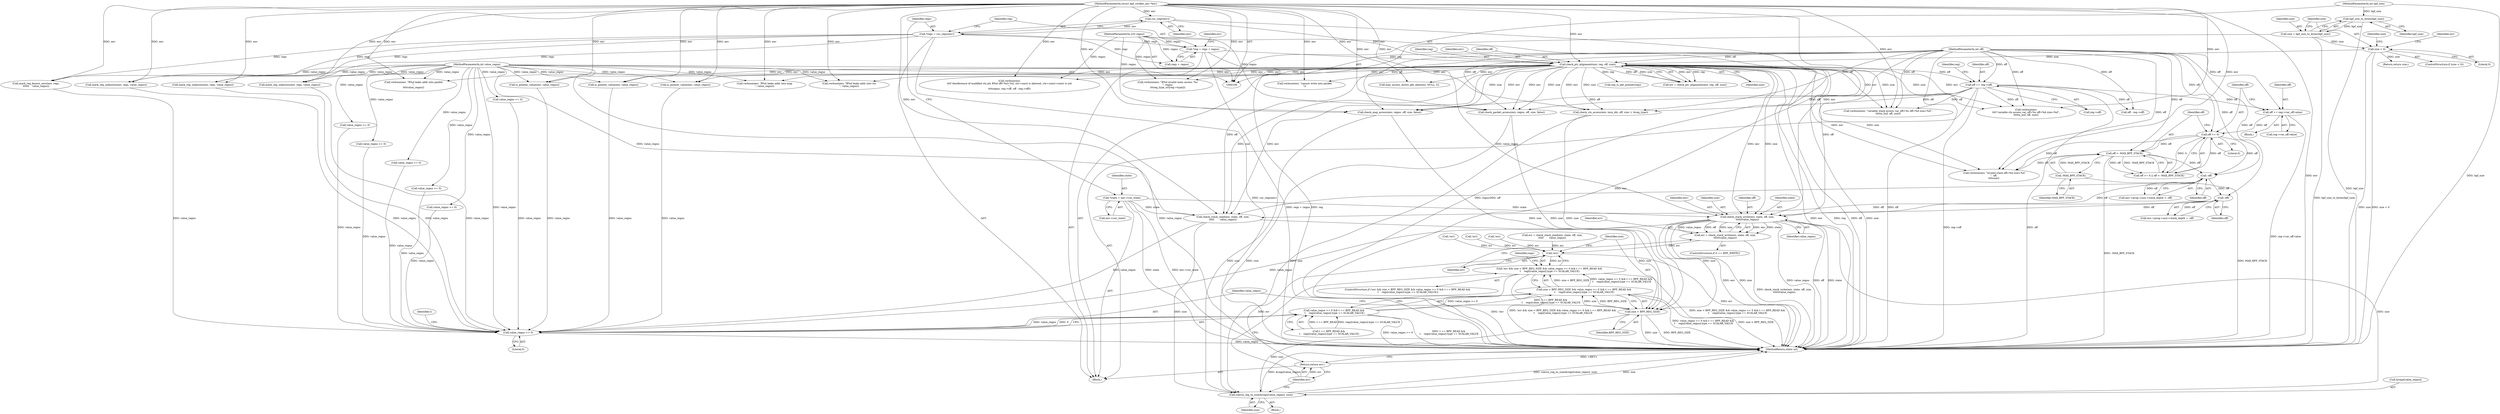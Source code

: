 digraph "0_linux_0c17d1d2c61936401f4702e1846e2c19b200f958_1@API" {
"1000442" [label="(Call,check_stack_write(env, state, off, size,\n\t\t\t\t\t\tvalue_regno))"];
"1000149" [label="(Call,check_ptr_alignment(env, reg, off, size))"];
"1000124" [label="(Call,cur_regs(env))"];
"1000107" [label="(MethodParameterIn,struct bpf_verifier_env *env)"];
"1000127" [label="(Call,*reg = regs + regno)"];
"1000122" [label="(Call,*regs = cur_regs(env))"];
"1000109" [label="(MethodParameterIn,u32 regno)"];
"1000110" [label="(MethodParameterIn,int off)"];
"1000142" [label="(Call,size < 0)"];
"1000137" [label="(Call,size = bpf_size_to_bytes(bpf_size))"];
"1000139" [label="(Call,bpf_size_to_bytes(bpf_size))"];
"1000111" [label="(MethodParameterIn,int bpf_size)"];
"1000116" [label="(Call,*state = env->cur_state)"];
"1000424" [label="(Call,-off)"];
"1000402" [label="(Call,off < -MAX_BPF_STACK)"];
"1000399" [label="(Call,off >= 0)"];
"1000390" [label="(Call,off += reg->var_off.value)"];
"1000158" [label="(Call,off += reg->off)"];
"1000404" [label="(Call,-MAX_BPF_STACK)"];
"1000434" [label="(Call,-off)"];
"1000113" [label="(MethodParameterIn,int value_regno)"];
"1000440" [label="(Call,err = check_stack_write(env, state, off, size,\n\t\t\t\t\t\tvalue_regno))"];
"1000538" [label="(Call,!err)"];
"1000537" [label="(Call,!err && size < BPF_REG_SIZE && value_regno >= 0 && t == BPF_READ &&\n \t    regs[value_regno].type == SCALAR_VALUE)"];
"1000566" [label="(Return,return err;)"];
"1000541" [label="(Call,size < BPF_REG_SIZE)"];
"1000540" [label="(Call,size < BPF_REG_SIZE && value_regno >= 0 && t == BPF_READ &&\n \t    regs[value_regno].type == SCALAR_VALUE)"];
"1000560" [label="(Call,coerce_reg_to_size(&regs[value_regno], size))"];
"1000545" [label="(Call,value_regno >= 0)"];
"1000544" [label="(Call,value_regno >= 0 && t == BPF_READ &&\n \t    regs[value_regno].type == SCALAR_VALUE)"];
"1000538" [label="(Call,!err)"];
"1000321" [label="(Call,mark_reg_unknown(env, regs, value_regno))"];
"1000473" [label="(Call,verbose(env, \"cannot write into packet\n\"))"];
"1000116" [label="(Call,*state = env->cur_state)"];
"1000192" [label="(Call,check_map_access(env, regno, off, size, false))"];
"1000544" [label="(Call,value_regno >= 0 && t == BPF_READ &&\n \t    regs[value_regno].type == SCALAR_VALUE)"];
"1000183" [label="(Call,verbose(env, \"R%d leaks addr into map\n\", value_regno))"];
"1000381" [label="(Call,verbose(env, \"variable stack access var_off=%s off=%d size=%d\",\n\t\t\t\ttn_buf, off, size))"];
"1000425" [label="(Identifier,off)"];
"1000443" [label="(Identifier,env)"];
"1000125" [label="(Identifier,env)"];
"1000109" [label="(MethodParameterIn,u32 regno)"];
"1000561" [label="(Call,&regs[value_regno])"];
"1000446" [label="(Identifier,size)"];
"1000445" [label="(Identifier,off)"];
"1000426" [label="(Call,env->prog->aux->stack_depth = -off)"];
"1000257" [label="(Call,off - reg->off)"];
"1000231" [label="(Call,value_regno >= 0)"];
"1000110" [label="(MethodParameterIn,int off)"];
"1000537" [label="(Call,!err && size < BPF_REG_SIZE && value_regno >= 0 && t == BPF_READ &&\n \t    regs[value_regno].type == SCALAR_VALUE)"];
"1000542" [label="(Identifier,size)"];
"1000166" [label="(Identifier,reg)"];
"1000440" [label="(Call,err = check_stack_write(env, state, off, size,\n\t\t\t\t\t\tvalue_regno))"];
"1000140" [label="(Identifier,bpf_size)"];
"1000128" [label="(Identifier,reg)"];
"1000539" [label="(Identifier,err)"];
"1000560" [label="(Call,coerce_reg_to_size(&regs[value_regno], size))"];
"1000435" [label="(Identifier,off)"];
"1000407" [label="(Call,verbose(env, \"invalid stack off=%d size=%d\n\", off,\n\t\t\t\tsize))"];
"1000143" [label="(Identifier,size)"];
"1000250" [label="(Call,verbose(env,\n\t\t\t\t\"dereference of modified ctx ptr R%d off=%d+%d, ctx+const is allowed, ctx+const+const is not\n\",\n\t\t\t\tregno, reg->off, off - reg->off))"];
"1000565" [label="(Identifier,size)"];
"1000391" [label="(Identifier,off)"];
"1000568" [label="(MethodReturn,static int)"];
"1000559" [label="(Block,)"];
"1000563" [label="(Identifier,regs)"];
"1000547" [label="(Literal,0)"];
"1000390" [label="(Call,off += reg->var_off.value)"];
"1000488" [label="(Call,is_pointer_value(env, value_regno))"];
"1000127" [label="(Call,*reg = regs + regno)"];
"1000151" [label="(Identifier,reg)"];
"1000404" [label="(Call,-MAX_BPF_STACK)"];
"1000459" [label="(Call,reg_is_pkt_pointer(reg))"];
"1000286" [label="(Call,verbose(env,\n\t\t\t\t\"variable ctx access var_off=%s off=%d size=%d\",\n\t\t\t\ttn_buf, off, size))"];
"1000200" [label="(Call,!err)"];
"1000566" [label="(Return,return err;)"];
"1000113" [label="(MethodParameterIn,int value_regno)"];
"1000137" [label="(Call,size = bpf_size_to_bytes(bpf_size))"];
"1000117" [label="(Identifier,state)"];
"1000111" [label="(MethodParameterIn,int bpf_size)"];
"1000135" [label="(Identifier,err)"];
"1000545" [label="(Call,value_regno >= 0)"];
"1000147" [label="(Call,err = check_ptr_alignment(env, reg, off, size))"];
"1000548" [label="(Call,t == BPF_READ &&\n \t    regs[value_regno].type == SCALAR_VALUE)"];
"1000543" [label="(Identifier,BPF_REG_SIZE)"];
"1000149" [label="(Call,check_ptr_alignment(env, reg, off, size))"];
"1000399" [label="(Call,off >= 0)"];
"1000401" [label="(Literal,0)"];
"1000515" [label="(Call,value_regno >= 0)"];
"1000402" [label="(Call,off < -MAX_BPF_STACK)"];
"1000546" [label="(Identifier,value_regno)"];
"1000238" [label="(Call,verbose(env, \"R%d leaks addr into ctx\n\", value_regno))"];
"1000444" [label="(Identifier,state)"];
"1000398" [label="(Call,off >= 0 || off < -MAX_BPF_STACK)"];
"1000468" [label="(Call,may_access_direct_pkt_data(env, NULL, t))"];
"1000550" [label="(Identifier,t)"];
"1000400" [label="(Identifier,off)"];
"1000158" [label="(Call,off += reg->off)"];
"1000144" [label="(Literal,0)"];
"1000129" [label="(Call,regs + regno)"];
"1000449" [label="(Call,err = check_stack_read(env, state, off, size,\n\t\t\t\t\t       value_regno))"];
"1000114" [label="(Block,)"];
"1000492" [label="(Call,verbose(env, \"R%d leaks addr into packet\n\",\n\t\t\t\tvalue_regno))"];
"1000416" [label="(Call,env->prog->aux->stack_depth < -off)"];
"1000540" [label="(Call,size < BPF_REG_SIZE && value_regno >= 0 && t == BPF_READ &&\n \t    regs[value_regno].type == SCALAR_VALUE)"];
"1000124" [label="(Call,cur_regs(env))"];
"1000138" [label="(Identifier,size)"];
"1000142" [label="(Call,size < 0)"];
"1000451" [label="(Call,check_stack_read(env, state, off, size,\n\t\t\t\t\t       value_regno))"];
"1000485" [label="(Call,value_regno >= 0)"];
"1000206" [label="(Call,value_regno >= 0)"];
"1000447" [label="(Identifier,value_regno)"];
"1000176" [label="(Call,value_regno >= 0)"];
"1000541" [label="(Call,size < BPF_REG_SIZE)"];
"1000150" [label="(Identifier,env)"];
"1000122" [label="(Call,*regs = cur_regs(env))"];
"1000139" [label="(Call,bpf_size_to_bytes(bpf_size))"];
"1000365" [label="(Block,)"];
"1000145" [label="(Return,return size;)"];
"1000307" [label="(Call,!err)"];
"1000509" [label="(Call,!err)"];
"1000518" [label="(Call,mark_reg_unknown(env, regs, value_regno))"];
"1000153" [label="(Identifier,size)"];
"1000313" [label="(Call,value_regno >= 0)"];
"1000209" [label="(Call,mark_reg_unknown(env, regs, value_regno))"];
"1000442" [label="(Call,check_stack_write(env, state, off, size,\n\t\t\t\t\t\tvalue_regno))"];
"1000234" [label="(Call,is_pointer_value(env, value_regno))"];
"1000123" [label="(Identifier,regs)"];
"1000107" [label="(MethodParameterIn,struct bpf_verifier_env *env)"];
"1000326" [label="(Call,mark_reg_known_zero(env, regs,\n\t\t\t\t\t\t    value_regno))"];
"1000441" [label="(Identifier,err)"];
"1000501" [label="(Call,check_packet_access(env, regno, off, size, false))"];
"1000148" [label="(Identifier,err)"];
"1000159" [label="(Identifier,off)"];
"1000524" [label="(Call,verbose(env, \"R%d invalid mem access '%s'\n\", regno,\n\t\t\treg_type_str[reg->type]))"];
"1000403" [label="(Identifier,off)"];
"1000152" [label="(Identifier,off)"];
"1000536" [label="(ControlStructure,if (!err && size < BPF_REG_SIZE && value_regno >= 0 && t == BPF_READ &&\n \t    regs[value_regno].type == SCALAR_VALUE))"];
"1000118" [label="(Call,env->cur_state)"];
"1000405" [label="(Identifier,MAX_BPF_STACK)"];
"1000141" [label="(ControlStructure,if (size < 0))"];
"1000392" [label="(Call,reg->var_off.value)"];
"1000297" [label="(Call,check_ctx_access(env, insn_idx, off, size, t, &reg_type))"];
"1000179" [label="(Call,is_pointer_value(env, value_regno))"];
"1000436" [label="(ControlStructure,if (t == BPF_WRITE))"];
"1000424" [label="(Call,-off)"];
"1000160" [label="(Call,reg->off)"];
"1000146" [label="(Identifier,size)"];
"1000434" [label="(Call,-off)"];
"1000567" [label="(Identifier,err)"];
"1000442" -> "1000440"  [label="AST: "];
"1000442" -> "1000447"  [label="CFG: "];
"1000443" -> "1000442"  [label="AST: "];
"1000444" -> "1000442"  [label="AST: "];
"1000445" -> "1000442"  [label="AST: "];
"1000446" -> "1000442"  [label="AST: "];
"1000447" -> "1000442"  [label="AST: "];
"1000440" -> "1000442"  [label="CFG: "];
"1000442" -> "1000568"  [label="DDG: env"];
"1000442" -> "1000568"  [label="DDG: size"];
"1000442" -> "1000568"  [label="DDG: value_regno"];
"1000442" -> "1000568"  [label="DDG: off"];
"1000442" -> "1000568"  [label="DDG: state"];
"1000442" -> "1000440"  [label="DDG: env"];
"1000442" -> "1000440"  [label="DDG: state"];
"1000442" -> "1000440"  [label="DDG: value_regno"];
"1000442" -> "1000440"  [label="DDG: off"];
"1000442" -> "1000440"  [label="DDG: size"];
"1000149" -> "1000442"  [label="DDG: env"];
"1000149" -> "1000442"  [label="DDG: size"];
"1000107" -> "1000442"  [label="DDG: env"];
"1000116" -> "1000442"  [label="DDG: state"];
"1000424" -> "1000442"  [label="DDG: off"];
"1000434" -> "1000442"  [label="DDG: off"];
"1000110" -> "1000442"  [label="DDG: off"];
"1000113" -> "1000442"  [label="DDG: value_regno"];
"1000442" -> "1000541"  [label="DDG: size"];
"1000442" -> "1000545"  [label="DDG: value_regno"];
"1000442" -> "1000560"  [label="DDG: size"];
"1000149" -> "1000147"  [label="AST: "];
"1000149" -> "1000153"  [label="CFG: "];
"1000150" -> "1000149"  [label="AST: "];
"1000151" -> "1000149"  [label="AST: "];
"1000152" -> "1000149"  [label="AST: "];
"1000153" -> "1000149"  [label="AST: "];
"1000147" -> "1000149"  [label="CFG: "];
"1000149" -> "1000568"  [label="DDG: reg"];
"1000149" -> "1000568"  [label="DDG: off"];
"1000149" -> "1000568"  [label="DDG: size"];
"1000149" -> "1000568"  [label="DDG: env"];
"1000149" -> "1000147"  [label="DDG: env"];
"1000149" -> "1000147"  [label="DDG: reg"];
"1000149" -> "1000147"  [label="DDG: off"];
"1000149" -> "1000147"  [label="DDG: size"];
"1000124" -> "1000149"  [label="DDG: env"];
"1000107" -> "1000149"  [label="DDG: env"];
"1000127" -> "1000149"  [label="DDG: reg"];
"1000110" -> "1000149"  [label="DDG: off"];
"1000142" -> "1000149"  [label="DDG: size"];
"1000149" -> "1000158"  [label="DDG: off"];
"1000149" -> "1000179"  [label="DDG: env"];
"1000149" -> "1000183"  [label="DDG: env"];
"1000149" -> "1000192"  [label="DDG: env"];
"1000149" -> "1000192"  [label="DDG: size"];
"1000149" -> "1000234"  [label="DDG: env"];
"1000149" -> "1000238"  [label="DDG: env"];
"1000149" -> "1000250"  [label="DDG: env"];
"1000149" -> "1000286"  [label="DDG: env"];
"1000149" -> "1000286"  [label="DDG: size"];
"1000149" -> "1000297"  [label="DDG: env"];
"1000149" -> "1000297"  [label="DDG: size"];
"1000149" -> "1000381"  [label="DDG: env"];
"1000149" -> "1000381"  [label="DDG: size"];
"1000149" -> "1000407"  [label="DDG: env"];
"1000149" -> "1000407"  [label="DDG: size"];
"1000149" -> "1000451"  [label="DDG: env"];
"1000149" -> "1000451"  [label="DDG: size"];
"1000149" -> "1000459"  [label="DDG: reg"];
"1000149" -> "1000468"  [label="DDG: env"];
"1000149" -> "1000473"  [label="DDG: env"];
"1000149" -> "1000488"  [label="DDG: env"];
"1000149" -> "1000492"  [label="DDG: env"];
"1000149" -> "1000501"  [label="DDG: env"];
"1000149" -> "1000501"  [label="DDG: size"];
"1000149" -> "1000524"  [label="DDG: env"];
"1000124" -> "1000122"  [label="AST: "];
"1000124" -> "1000125"  [label="CFG: "];
"1000125" -> "1000124"  [label="AST: "];
"1000122" -> "1000124"  [label="CFG: "];
"1000124" -> "1000568"  [label="DDG: env"];
"1000124" -> "1000122"  [label="DDG: env"];
"1000107" -> "1000124"  [label="DDG: env"];
"1000107" -> "1000106"  [label="AST: "];
"1000107" -> "1000568"  [label="DDG: env"];
"1000107" -> "1000179"  [label="DDG: env"];
"1000107" -> "1000183"  [label="DDG: env"];
"1000107" -> "1000192"  [label="DDG: env"];
"1000107" -> "1000209"  [label="DDG: env"];
"1000107" -> "1000234"  [label="DDG: env"];
"1000107" -> "1000238"  [label="DDG: env"];
"1000107" -> "1000250"  [label="DDG: env"];
"1000107" -> "1000286"  [label="DDG: env"];
"1000107" -> "1000297"  [label="DDG: env"];
"1000107" -> "1000321"  [label="DDG: env"];
"1000107" -> "1000326"  [label="DDG: env"];
"1000107" -> "1000381"  [label="DDG: env"];
"1000107" -> "1000407"  [label="DDG: env"];
"1000107" -> "1000451"  [label="DDG: env"];
"1000107" -> "1000468"  [label="DDG: env"];
"1000107" -> "1000473"  [label="DDG: env"];
"1000107" -> "1000488"  [label="DDG: env"];
"1000107" -> "1000492"  [label="DDG: env"];
"1000107" -> "1000501"  [label="DDG: env"];
"1000107" -> "1000518"  [label="DDG: env"];
"1000107" -> "1000524"  [label="DDG: env"];
"1000127" -> "1000114"  [label="AST: "];
"1000127" -> "1000129"  [label="CFG: "];
"1000128" -> "1000127"  [label="AST: "];
"1000129" -> "1000127"  [label="AST: "];
"1000135" -> "1000127"  [label="CFG: "];
"1000127" -> "1000568"  [label="DDG: regs + regno"];
"1000127" -> "1000568"  [label="DDG: reg"];
"1000122" -> "1000127"  [label="DDG: regs"];
"1000109" -> "1000127"  [label="DDG: regno"];
"1000122" -> "1000114"  [label="AST: "];
"1000123" -> "1000122"  [label="AST: "];
"1000128" -> "1000122"  [label="CFG: "];
"1000122" -> "1000568"  [label="DDG: cur_regs(env)"];
"1000122" -> "1000129"  [label="DDG: regs"];
"1000122" -> "1000209"  [label="DDG: regs"];
"1000122" -> "1000321"  [label="DDG: regs"];
"1000122" -> "1000326"  [label="DDG: regs"];
"1000122" -> "1000518"  [label="DDG: regs"];
"1000109" -> "1000106"  [label="AST: "];
"1000109" -> "1000568"  [label="DDG: regno"];
"1000109" -> "1000129"  [label="DDG: regno"];
"1000109" -> "1000192"  [label="DDG: regno"];
"1000109" -> "1000250"  [label="DDG: regno"];
"1000109" -> "1000501"  [label="DDG: regno"];
"1000109" -> "1000524"  [label="DDG: regno"];
"1000110" -> "1000106"  [label="AST: "];
"1000110" -> "1000568"  [label="DDG: off"];
"1000110" -> "1000158"  [label="DDG: off"];
"1000110" -> "1000192"  [label="DDG: off"];
"1000110" -> "1000257"  [label="DDG: off"];
"1000110" -> "1000286"  [label="DDG: off"];
"1000110" -> "1000297"  [label="DDG: off"];
"1000110" -> "1000381"  [label="DDG: off"];
"1000110" -> "1000390"  [label="DDG: off"];
"1000110" -> "1000399"  [label="DDG: off"];
"1000110" -> "1000402"  [label="DDG: off"];
"1000110" -> "1000407"  [label="DDG: off"];
"1000110" -> "1000424"  [label="DDG: off"];
"1000110" -> "1000434"  [label="DDG: off"];
"1000110" -> "1000451"  [label="DDG: off"];
"1000110" -> "1000501"  [label="DDG: off"];
"1000142" -> "1000141"  [label="AST: "];
"1000142" -> "1000144"  [label="CFG: "];
"1000143" -> "1000142"  [label="AST: "];
"1000144" -> "1000142"  [label="AST: "];
"1000146" -> "1000142"  [label="CFG: "];
"1000148" -> "1000142"  [label="CFG: "];
"1000142" -> "1000568"  [label="DDG: size < 0"];
"1000142" -> "1000568"  [label="DDG: size"];
"1000137" -> "1000142"  [label="DDG: size"];
"1000142" -> "1000145"  [label="DDG: size"];
"1000137" -> "1000114"  [label="AST: "];
"1000137" -> "1000139"  [label="CFG: "];
"1000138" -> "1000137"  [label="AST: "];
"1000139" -> "1000137"  [label="AST: "];
"1000143" -> "1000137"  [label="CFG: "];
"1000137" -> "1000568"  [label="DDG: bpf_size_to_bytes(bpf_size)"];
"1000139" -> "1000137"  [label="DDG: bpf_size"];
"1000139" -> "1000140"  [label="CFG: "];
"1000140" -> "1000139"  [label="AST: "];
"1000139" -> "1000568"  [label="DDG: bpf_size"];
"1000111" -> "1000139"  [label="DDG: bpf_size"];
"1000111" -> "1000106"  [label="AST: "];
"1000111" -> "1000568"  [label="DDG: bpf_size"];
"1000116" -> "1000114"  [label="AST: "];
"1000116" -> "1000118"  [label="CFG: "];
"1000117" -> "1000116"  [label="AST: "];
"1000118" -> "1000116"  [label="AST: "];
"1000123" -> "1000116"  [label="CFG: "];
"1000116" -> "1000568"  [label="DDG: state"];
"1000116" -> "1000568"  [label="DDG: env->cur_state"];
"1000116" -> "1000451"  [label="DDG: state"];
"1000424" -> "1000416"  [label="AST: "];
"1000424" -> "1000425"  [label="CFG: "];
"1000425" -> "1000424"  [label="AST: "];
"1000416" -> "1000424"  [label="CFG: "];
"1000424" -> "1000416"  [label="DDG: off"];
"1000402" -> "1000424"  [label="DDG: off"];
"1000399" -> "1000424"  [label="DDG: off"];
"1000424" -> "1000434"  [label="DDG: off"];
"1000424" -> "1000451"  [label="DDG: off"];
"1000402" -> "1000398"  [label="AST: "];
"1000402" -> "1000404"  [label="CFG: "];
"1000403" -> "1000402"  [label="AST: "];
"1000404" -> "1000402"  [label="AST: "];
"1000398" -> "1000402"  [label="CFG: "];
"1000402" -> "1000568"  [label="DDG: -MAX_BPF_STACK"];
"1000402" -> "1000398"  [label="DDG: off"];
"1000402" -> "1000398"  [label="DDG: -MAX_BPF_STACK"];
"1000399" -> "1000402"  [label="DDG: off"];
"1000404" -> "1000402"  [label="DDG: MAX_BPF_STACK"];
"1000402" -> "1000407"  [label="DDG: off"];
"1000399" -> "1000398"  [label="AST: "];
"1000399" -> "1000401"  [label="CFG: "];
"1000400" -> "1000399"  [label="AST: "];
"1000401" -> "1000399"  [label="AST: "];
"1000403" -> "1000399"  [label="CFG: "];
"1000398" -> "1000399"  [label="CFG: "];
"1000399" -> "1000398"  [label="DDG: off"];
"1000399" -> "1000398"  [label="DDG: 0"];
"1000390" -> "1000399"  [label="DDG: off"];
"1000399" -> "1000407"  [label="DDG: off"];
"1000390" -> "1000365"  [label="AST: "];
"1000390" -> "1000392"  [label="CFG: "];
"1000391" -> "1000390"  [label="AST: "];
"1000392" -> "1000390"  [label="AST: "];
"1000400" -> "1000390"  [label="CFG: "];
"1000390" -> "1000568"  [label="DDG: reg->var_off.value"];
"1000158" -> "1000390"  [label="DDG: off"];
"1000158" -> "1000114"  [label="AST: "];
"1000158" -> "1000160"  [label="CFG: "];
"1000159" -> "1000158"  [label="AST: "];
"1000160" -> "1000158"  [label="AST: "];
"1000166" -> "1000158"  [label="CFG: "];
"1000158" -> "1000568"  [label="DDG: off"];
"1000158" -> "1000568"  [label="DDG: reg->off"];
"1000158" -> "1000192"  [label="DDG: off"];
"1000158" -> "1000257"  [label="DDG: off"];
"1000158" -> "1000286"  [label="DDG: off"];
"1000158" -> "1000297"  [label="DDG: off"];
"1000158" -> "1000381"  [label="DDG: off"];
"1000158" -> "1000501"  [label="DDG: off"];
"1000404" -> "1000405"  [label="CFG: "];
"1000405" -> "1000404"  [label="AST: "];
"1000404" -> "1000568"  [label="DDG: MAX_BPF_STACK"];
"1000434" -> "1000426"  [label="AST: "];
"1000434" -> "1000435"  [label="CFG: "];
"1000435" -> "1000434"  [label="AST: "];
"1000426" -> "1000434"  [label="CFG: "];
"1000434" -> "1000426"  [label="DDG: off"];
"1000434" -> "1000451"  [label="DDG: off"];
"1000113" -> "1000106"  [label="AST: "];
"1000113" -> "1000568"  [label="DDG: value_regno"];
"1000113" -> "1000176"  [label="DDG: value_regno"];
"1000113" -> "1000179"  [label="DDG: value_regno"];
"1000113" -> "1000183"  [label="DDG: value_regno"];
"1000113" -> "1000206"  [label="DDG: value_regno"];
"1000113" -> "1000209"  [label="DDG: value_regno"];
"1000113" -> "1000231"  [label="DDG: value_regno"];
"1000113" -> "1000234"  [label="DDG: value_regno"];
"1000113" -> "1000238"  [label="DDG: value_regno"];
"1000113" -> "1000313"  [label="DDG: value_regno"];
"1000113" -> "1000321"  [label="DDG: value_regno"];
"1000113" -> "1000326"  [label="DDG: value_regno"];
"1000113" -> "1000451"  [label="DDG: value_regno"];
"1000113" -> "1000485"  [label="DDG: value_regno"];
"1000113" -> "1000488"  [label="DDG: value_regno"];
"1000113" -> "1000492"  [label="DDG: value_regno"];
"1000113" -> "1000515"  [label="DDG: value_regno"];
"1000113" -> "1000518"  [label="DDG: value_regno"];
"1000113" -> "1000545"  [label="DDG: value_regno"];
"1000440" -> "1000436"  [label="AST: "];
"1000441" -> "1000440"  [label="AST: "];
"1000539" -> "1000440"  [label="CFG: "];
"1000440" -> "1000568"  [label="DDG: check_stack_write(env, state, off, size,\n\t\t\t\t\t\tvalue_regno)"];
"1000440" -> "1000538"  [label="DDG: err"];
"1000538" -> "1000537"  [label="AST: "];
"1000538" -> "1000539"  [label="CFG: "];
"1000539" -> "1000538"  [label="AST: "];
"1000542" -> "1000538"  [label="CFG: "];
"1000537" -> "1000538"  [label="CFG: "];
"1000538" -> "1000568"  [label="DDG: err"];
"1000538" -> "1000537"  [label="DDG: err"];
"1000200" -> "1000538"  [label="DDG: err"];
"1000449" -> "1000538"  [label="DDG: err"];
"1000509" -> "1000538"  [label="DDG: err"];
"1000307" -> "1000538"  [label="DDG: err"];
"1000538" -> "1000566"  [label="DDG: err"];
"1000537" -> "1000536"  [label="AST: "];
"1000537" -> "1000540"  [label="CFG: "];
"1000540" -> "1000537"  [label="AST: "];
"1000563" -> "1000537"  [label="CFG: "];
"1000567" -> "1000537"  [label="CFG: "];
"1000537" -> "1000568"  [label="DDG: size < BPF_REG_SIZE && value_regno >= 0 && t == BPF_READ &&\n \t    regs[value_regno].type == SCALAR_VALUE"];
"1000537" -> "1000568"  [label="DDG: !err"];
"1000537" -> "1000568"  [label="DDG: !err && size < BPF_REG_SIZE && value_regno >= 0 && t == BPF_READ &&\n \t    regs[value_regno].type == SCALAR_VALUE"];
"1000540" -> "1000537"  [label="DDG: size < BPF_REG_SIZE"];
"1000540" -> "1000537"  [label="DDG: value_regno >= 0 && t == BPF_READ &&\n \t    regs[value_regno].type == SCALAR_VALUE"];
"1000566" -> "1000114"  [label="AST: "];
"1000566" -> "1000567"  [label="CFG: "];
"1000567" -> "1000566"  [label="AST: "];
"1000568" -> "1000566"  [label="CFG: "];
"1000566" -> "1000568"  [label="DDG: <RET>"];
"1000567" -> "1000566"  [label="DDG: err"];
"1000541" -> "1000540"  [label="AST: "];
"1000541" -> "1000543"  [label="CFG: "];
"1000542" -> "1000541"  [label="AST: "];
"1000543" -> "1000541"  [label="AST: "];
"1000546" -> "1000541"  [label="CFG: "];
"1000540" -> "1000541"  [label="CFG: "];
"1000541" -> "1000568"  [label="DDG: size"];
"1000541" -> "1000568"  [label="DDG: BPF_REG_SIZE"];
"1000541" -> "1000540"  [label="DDG: size"];
"1000541" -> "1000540"  [label="DDG: BPF_REG_SIZE"];
"1000451" -> "1000541"  [label="DDG: size"];
"1000297" -> "1000541"  [label="DDG: size"];
"1000501" -> "1000541"  [label="DDG: size"];
"1000192" -> "1000541"  [label="DDG: size"];
"1000541" -> "1000560"  [label="DDG: size"];
"1000540" -> "1000544"  [label="CFG: "];
"1000544" -> "1000540"  [label="AST: "];
"1000540" -> "1000568"  [label="DDG: value_regno >= 0 && t == BPF_READ &&\n \t    regs[value_regno].type == SCALAR_VALUE"];
"1000540" -> "1000568"  [label="DDG: size < BPF_REG_SIZE"];
"1000544" -> "1000540"  [label="DDG: value_regno >= 0"];
"1000544" -> "1000540"  [label="DDG: t == BPF_READ &&\n \t    regs[value_regno].type == SCALAR_VALUE"];
"1000560" -> "1000559"  [label="AST: "];
"1000560" -> "1000565"  [label="CFG: "];
"1000561" -> "1000560"  [label="AST: "];
"1000565" -> "1000560"  [label="AST: "];
"1000567" -> "1000560"  [label="CFG: "];
"1000560" -> "1000568"  [label="DDG: coerce_reg_to_size(&regs[value_regno], size)"];
"1000560" -> "1000568"  [label="DDG: size"];
"1000560" -> "1000568"  [label="DDG: &regs[value_regno]"];
"1000451" -> "1000560"  [label="DDG: size"];
"1000297" -> "1000560"  [label="DDG: size"];
"1000501" -> "1000560"  [label="DDG: size"];
"1000192" -> "1000560"  [label="DDG: size"];
"1000545" -> "1000544"  [label="AST: "];
"1000545" -> "1000547"  [label="CFG: "];
"1000546" -> "1000545"  [label="AST: "];
"1000547" -> "1000545"  [label="AST: "];
"1000550" -> "1000545"  [label="CFG: "];
"1000544" -> "1000545"  [label="CFG: "];
"1000545" -> "1000568"  [label="DDG: value_regno"];
"1000545" -> "1000544"  [label="DDG: value_regno"];
"1000545" -> "1000544"  [label="DDG: 0"];
"1000485" -> "1000545"  [label="DDG: value_regno"];
"1000234" -> "1000545"  [label="DDG: value_regno"];
"1000179" -> "1000545"  [label="DDG: value_regno"];
"1000518" -> "1000545"  [label="DDG: value_regno"];
"1000209" -> "1000545"  [label="DDG: value_regno"];
"1000176" -> "1000545"  [label="DDG: value_regno"];
"1000313" -> "1000545"  [label="DDG: value_regno"];
"1000451" -> "1000545"  [label="DDG: value_regno"];
"1000515" -> "1000545"  [label="DDG: value_regno"];
"1000206" -> "1000545"  [label="DDG: value_regno"];
"1000326" -> "1000545"  [label="DDG: value_regno"];
"1000321" -> "1000545"  [label="DDG: value_regno"];
"1000231" -> "1000545"  [label="DDG: value_regno"];
"1000488" -> "1000545"  [label="DDG: value_regno"];
"1000544" -> "1000548"  [label="CFG: "];
"1000548" -> "1000544"  [label="AST: "];
"1000544" -> "1000568"  [label="DDG: t == BPF_READ &&\n \t    regs[value_regno].type == SCALAR_VALUE"];
"1000544" -> "1000568"  [label="DDG: value_regno >= 0"];
"1000548" -> "1000544"  [label="DDG: t == BPF_READ"];
"1000548" -> "1000544"  [label="DDG: regs[value_regno].type == SCALAR_VALUE"];
}
